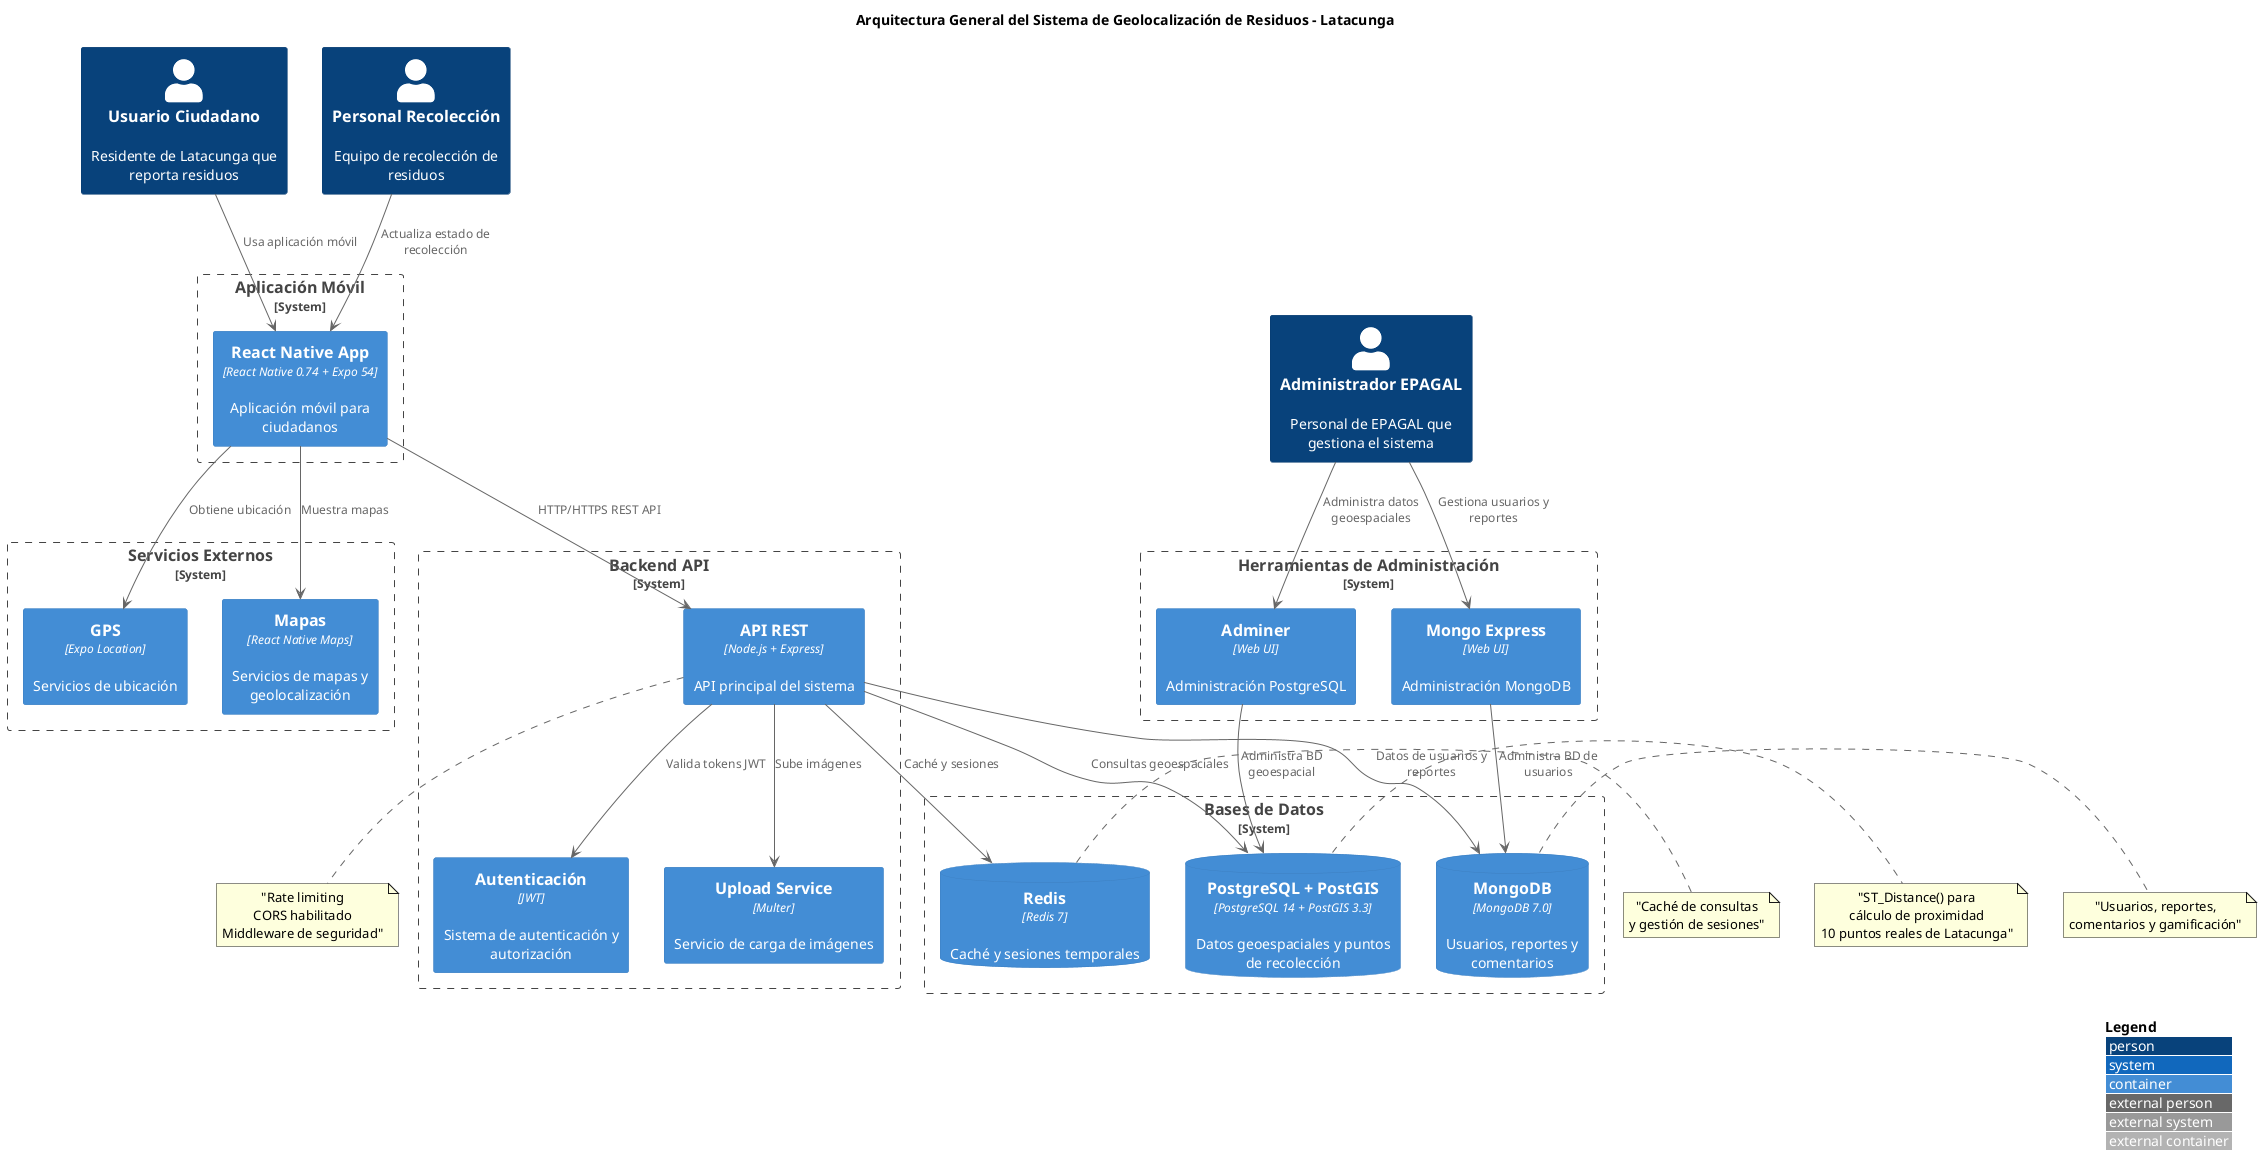 @startuml Arquitectura General - Sistema Latacunga Clean

!include <C4/C4_Container>

title Arquitectura General del Sistema de Geolocalización de Residuos - Latacunga

LAYOUT_WITH_LEGEND()

Person(usuario, "Usuario Ciudadano", "Residente de Latacunga que reporta residuos")
Person(admin, "Administrador EPAGAL", "Personal de EPAGAL que gestiona el sistema")
Person(recolector, "Personal Recolección", "Equipo de recolección de residuos")

System_Boundary(mobile, "Aplicación Móvil") {
    Container(app, "React Native App", "React Native 0.74 + Expo 54", "Aplicación móvil para ciudadanos")
}

System_Boundary(backend, "Backend API") {
    Container(api, "API REST", "Node.js + Express", "API principal del sistema")
    Container(auth, "Autenticación", "JWT", "Sistema de autenticación y autorización")
    Container(upload, "Upload Service", "Multer", "Servicio de carga de imágenes")
}

System_Boundary(databases, "Bases de Datos") {
    ContainerDb(postgres, "PostgreSQL + PostGIS", "PostgreSQL 14 + PostGIS 3.3", "Datos geoespaciales y puntos de recolección")
    ContainerDb(mongodb, "MongoDB", "MongoDB 7.0", "Usuarios, reportes y comentarios")
    ContainerDb(redis, "Redis", "Redis 7", "Caché y sesiones temporales")
}

System_Boundary(admin_tools, "Herramientas de Administración") {
    Container(adminer, "Adminer", "Web UI", "Administración PostgreSQL")
    Container(mongo_express, "Mongo Express", "Web UI", "Administración MongoDB")
}

System_Boundary(external, "Servicios Externos") {
    Container(maps, "Mapas", "React Native Maps", "Servicios de mapas y geolocalización")
    Container(gps, "GPS", "Expo Location", "Servicios de ubicación")
}

' Relaciones principales
usuario --> app : "Usa aplicación móvil"
admin --> adminer : "Administra datos geoespaciales"
admin --> mongo_express : "Gestiona usuarios y reportes"
recolector --> app : "Actualiza estado de recolección"

app --> api : "HTTP/HTTPS REST API"
app --> maps : "Muestra mapas"
app --> gps : "Obtiene ubicación"

api --> auth : "Valida tokens JWT"
api --> upload : "Sube imágenes"
api --> postgres : "Consultas geoespaciales"
api --> mongodb : "Datos de usuarios y reportes"
api --> redis : "Caché y sesiones"

adminer --> postgres : "Administra BD geoespacial"
mongo_express --> mongodb : "Administra BD de usuarios"

' Notas técnicas
note right of postgres : "ST_Distance() para\ncálculo de proximidad\n10 puntos reales de Latacunga"
note right of mongodb : "Usuarios, reportes,\ncomentarios y gamificación"
note right of redis : "Caché de consultas\ny gestión de sesiones"
note bottom of api : "Rate limiting\nCORS habilitado\nMiddleware de seguridad"

@enduml